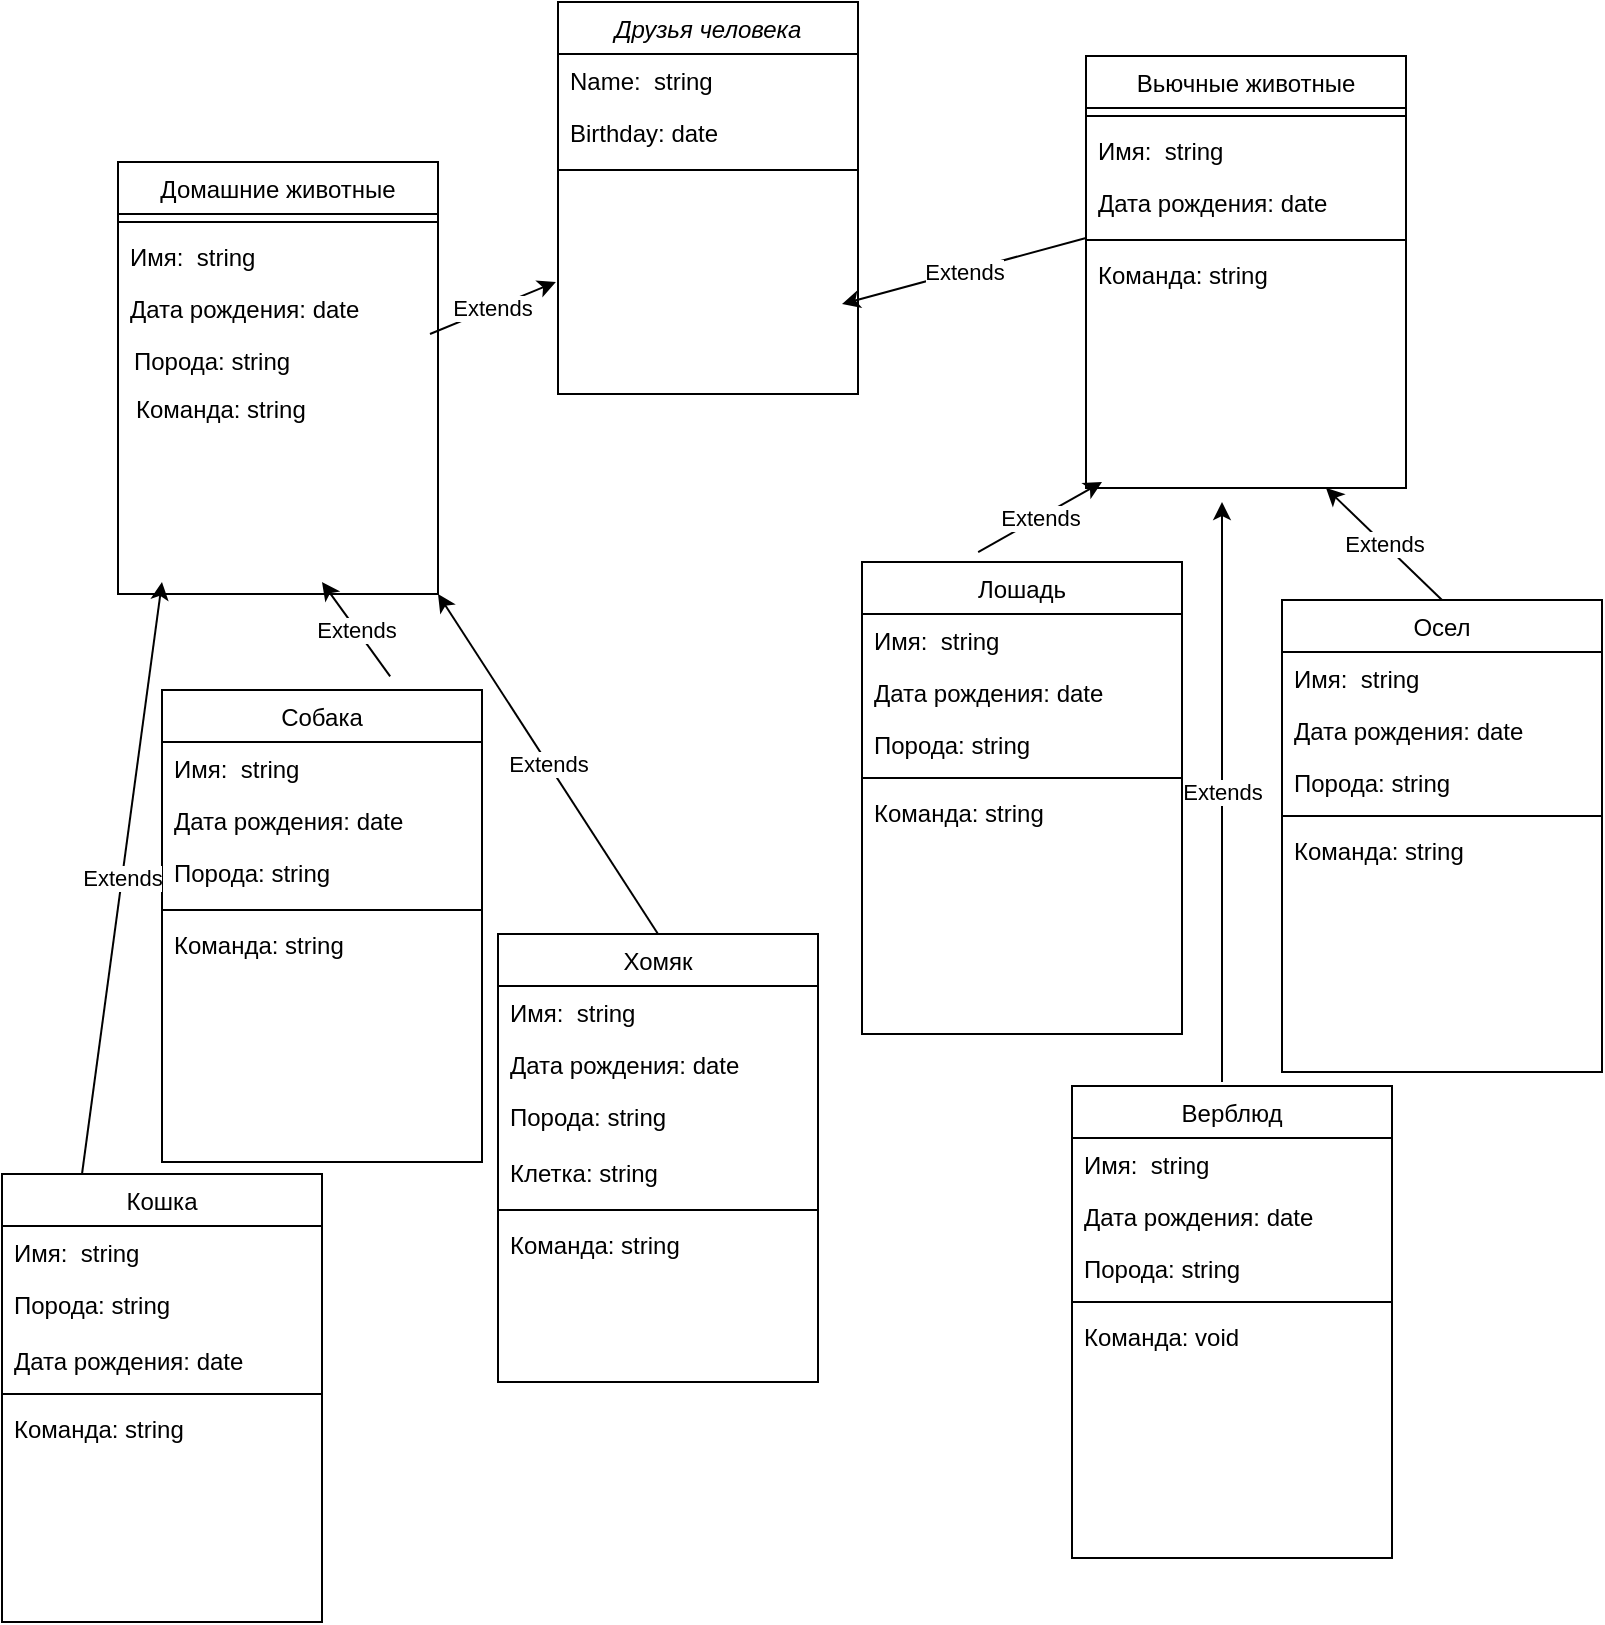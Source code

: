 <mxfile>
    <diagram id="C5RBs43oDa-KdzZeNtuy" name="Page-1">
        <mxGraphModel dx="569" dy="266" grid="1" gridSize="10" guides="1" tooltips="1" connect="1" arrows="1" fold="1" page="1" pageScale="1" pageWidth="827" pageHeight="1169" math="0" shadow="0">
            <root>
                <mxCell id="WIyWlLk6GJQsqaUBKTNV-0"/>
                <mxCell id="WIyWlLk6GJQsqaUBKTNV-1" parent="WIyWlLk6GJQsqaUBKTNV-0"/>
                <mxCell id="zkfFHV4jXpPFQw0GAbJ--0" value="Друзья человека" style="swimlane;fontStyle=2;align=center;verticalAlign=top;childLayout=stackLayout;horizontal=1;startSize=26;horizontalStack=0;resizeParent=1;resizeLast=0;collapsible=1;marginBottom=0;rounded=0;shadow=0;strokeWidth=1;" parent="WIyWlLk6GJQsqaUBKTNV-1" vertex="1">
                    <mxGeometry x="298" y="10" width="150" height="196" as="geometry">
                        <mxRectangle x="230" y="140" width="160" height="26" as="alternateBounds"/>
                    </mxGeometry>
                </mxCell>
                <mxCell id="zkfFHV4jXpPFQw0GAbJ--1" value="Name:  string" style="text;align=left;verticalAlign=top;spacingLeft=4;spacingRight=4;overflow=hidden;rotatable=0;points=[[0,0.5],[1,0.5]];portConstraint=eastwest;" parent="zkfFHV4jXpPFQw0GAbJ--0" vertex="1">
                    <mxGeometry y="26" width="150" height="26" as="geometry"/>
                </mxCell>
                <mxCell id="ImEQgdKSGfdx5Rr0kW-2-11" value="Birthday: date" style="text;align=left;verticalAlign=top;spacingLeft=4;spacingRight=4;overflow=hidden;rotatable=0;points=[[0,0.5],[1,0.5]];portConstraint=eastwest;rounded=0;shadow=0;html=0;" parent="zkfFHV4jXpPFQw0GAbJ--0" vertex="1">
                    <mxGeometry y="52" width="150" height="28" as="geometry"/>
                </mxCell>
                <mxCell id="zkfFHV4jXpPFQw0GAbJ--4" value="" style="line;html=1;strokeWidth=1;align=left;verticalAlign=middle;spacingTop=-1;spacingLeft=3;spacingRight=3;rotatable=0;labelPosition=right;points=[];portConstraint=eastwest;" parent="zkfFHV4jXpPFQw0GAbJ--0" vertex="1">
                    <mxGeometry y="80" width="150" height="8" as="geometry"/>
                </mxCell>
                <mxCell id="zkfFHV4jXpPFQw0GAbJ--6" value="Собака" style="swimlane;fontStyle=0;align=center;verticalAlign=top;childLayout=stackLayout;horizontal=1;startSize=26;horizontalStack=0;resizeParent=1;resizeLast=0;collapsible=1;marginBottom=0;rounded=0;shadow=0;strokeWidth=1;" parent="WIyWlLk6GJQsqaUBKTNV-1" vertex="1">
                    <mxGeometry x="100" y="354" width="160" height="236" as="geometry">
                        <mxRectangle x="130" y="380" width="160" height="26" as="alternateBounds"/>
                    </mxGeometry>
                </mxCell>
                <mxCell id="zkfFHV4jXpPFQw0GAbJ--7" value="Имя:  string" style="text;align=left;verticalAlign=top;spacingLeft=4;spacingRight=4;overflow=hidden;rotatable=0;points=[[0,0.5],[1,0.5]];portConstraint=eastwest;" parent="zkfFHV4jXpPFQw0GAbJ--6" vertex="1">
                    <mxGeometry y="26" width="160" height="26" as="geometry"/>
                </mxCell>
                <mxCell id="zkfFHV4jXpPFQw0GAbJ--8" value="Дата рождения: date" style="text;align=left;verticalAlign=top;spacingLeft=4;spacingRight=4;overflow=hidden;rotatable=0;points=[[0,0.5],[1,0.5]];portConstraint=eastwest;rounded=0;shadow=0;html=0;" parent="zkfFHV4jXpPFQw0GAbJ--6" vertex="1">
                    <mxGeometry y="52" width="160" height="26" as="geometry"/>
                </mxCell>
                <mxCell id="1" value="Порода: string" style="text;align=left;verticalAlign=top;spacingLeft=4;spacingRight=4;overflow=hidden;rotatable=0;points=[[0,0.5],[1,0.5]];portConstraint=eastwest;rounded=0;shadow=0;html=0;" parent="zkfFHV4jXpPFQw0GAbJ--6" vertex="1">
                    <mxGeometry y="78" width="160" height="28" as="geometry"/>
                </mxCell>
                <mxCell id="zkfFHV4jXpPFQw0GAbJ--9" value="" style="line;html=1;strokeWidth=1;align=left;verticalAlign=middle;spacingTop=-1;spacingLeft=3;spacingRight=3;rotatable=0;labelPosition=right;points=[];portConstraint=eastwest;" parent="zkfFHV4jXpPFQw0GAbJ--6" vertex="1">
                    <mxGeometry y="106" width="160" height="8" as="geometry"/>
                </mxCell>
                <mxCell id="ImEQgdKSGfdx5Rr0kW-2-83" value="Команда: string" style="text;align=left;verticalAlign=top;spacingLeft=4;spacingRight=4;overflow=hidden;rotatable=0;points=[[0,0.5],[1,0.5]];portConstraint=eastwest;" parent="zkfFHV4jXpPFQw0GAbJ--6" vertex="1">
                    <mxGeometry y="114" width="160" height="30" as="geometry"/>
                </mxCell>
                <mxCell id="zkfFHV4jXpPFQw0GAbJ--17" value="Вьючные животные" style="swimlane;fontStyle=0;align=center;verticalAlign=top;childLayout=stackLayout;horizontal=1;startSize=26;horizontalStack=0;resizeParent=1;resizeLast=0;collapsible=1;marginBottom=0;rounded=0;shadow=0;strokeWidth=1;" parent="WIyWlLk6GJQsqaUBKTNV-1" vertex="1">
                    <mxGeometry x="562" y="37" width="160" height="216" as="geometry">
                        <mxRectangle x="550" y="140" width="160" height="26" as="alternateBounds"/>
                    </mxGeometry>
                </mxCell>
                <mxCell id="zkfFHV4jXpPFQw0GAbJ--23" value="" style="line;html=1;strokeWidth=1;align=left;verticalAlign=middle;spacingTop=-1;spacingLeft=3;spacingRight=3;rotatable=0;labelPosition=right;points=[];portConstraint=eastwest;" parent="zkfFHV4jXpPFQw0GAbJ--17" vertex="1">
                    <mxGeometry y="26" width="160" height="8" as="geometry"/>
                </mxCell>
                <mxCell id="ImEQgdKSGfdx5Rr0kW-2-9" value="Имя:  string" style="text;align=left;verticalAlign=top;spacingLeft=4;spacingRight=4;overflow=hidden;rotatable=0;points=[[0,0.5],[1,0.5]];portConstraint=eastwest;" parent="zkfFHV4jXpPFQw0GAbJ--17" vertex="1">
                    <mxGeometry y="34" width="160" height="26" as="geometry"/>
                </mxCell>
                <mxCell id="zkfFHV4jXpPFQw0GAbJ--2" value="Дата рождения: date" style="text;align=left;verticalAlign=top;spacingLeft=4;spacingRight=4;overflow=hidden;rotatable=0;points=[[0,0.5],[1,0.5]];portConstraint=eastwest;rounded=0;shadow=0;html=0;" parent="zkfFHV4jXpPFQw0GAbJ--17" vertex="1">
                    <mxGeometry y="60" width="160" height="28" as="geometry"/>
                </mxCell>
                <mxCell id="ImEQgdKSGfdx5Rr0kW-2-20" value="" style="line;html=1;strokeWidth=1;align=left;verticalAlign=middle;spacingTop=-1;spacingLeft=3;spacingRight=3;rotatable=0;labelPosition=right;points=[];portConstraint=eastwest;" parent="zkfFHV4jXpPFQw0GAbJ--17" vertex="1">
                    <mxGeometry y="88" width="160" height="8" as="geometry"/>
                </mxCell>
                <mxCell id="ImEQgdKSGfdx5Rr0kW-2-19" value="Команда: string" style="text;align=left;verticalAlign=top;spacingLeft=4;spacingRight=4;overflow=hidden;rotatable=0;points=[[0,0.5],[1,0.5]];portConstraint=eastwest;" parent="zkfFHV4jXpPFQw0GAbJ--17" vertex="1">
                    <mxGeometry y="96" width="160" height="30" as="geometry"/>
                </mxCell>
                <mxCell id="ImEQgdKSGfdx5Rr0kW-2-7" value="" style="endArrow=classic;html=1;rounded=0;exitX=0;exitY=0.375;exitDx=0;exitDy=0;exitPerimeter=0;" parent="WIyWlLk6GJQsqaUBKTNV-1" source="ImEQgdKSGfdx5Rr0kW-2-20" edge="1">
                    <mxGeometry relative="1" as="geometry">
                        <mxPoint x="591" y="160" as="sourcePoint"/>
                        <mxPoint x="440" y="161" as="targetPoint"/>
                    </mxGeometry>
                </mxCell>
                <mxCell id="ImEQgdKSGfdx5Rr0kW-2-8" value="Extends" style="edgeLabel;resizable=0;html=1;align=center;verticalAlign=middle;" parent="ImEQgdKSGfdx5Rr0kW-2-7" connectable="0" vertex="1">
                    <mxGeometry relative="1" as="geometry"/>
                </mxCell>
                <mxCell id="ImEQgdKSGfdx5Rr0kW-2-12" value="Домашние животные" style="swimlane;fontStyle=0;align=center;verticalAlign=top;childLayout=stackLayout;horizontal=1;startSize=26;horizontalStack=0;resizeParent=1;resizeLast=0;collapsible=1;marginBottom=0;rounded=0;shadow=0;strokeWidth=1;" parent="WIyWlLk6GJQsqaUBKTNV-1" vertex="1">
                    <mxGeometry x="78" y="90" width="160" height="216" as="geometry">
                        <mxRectangle x="550" y="140" width="160" height="26" as="alternateBounds"/>
                    </mxGeometry>
                </mxCell>
                <mxCell id="ImEQgdKSGfdx5Rr0kW-2-13" value="" style="line;html=1;strokeWidth=1;align=left;verticalAlign=middle;spacingTop=-1;spacingLeft=3;spacingRight=3;rotatable=0;labelPosition=right;points=[];portConstraint=eastwest;" parent="ImEQgdKSGfdx5Rr0kW-2-12" vertex="1">
                    <mxGeometry y="26" width="160" height="8" as="geometry"/>
                </mxCell>
                <mxCell id="ImEQgdKSGfdx5Rr0kW-2-14" value="Имя:  string" style="text;align=left;verticalAlign=top;spacingLeft=4;spacingRight=4;overflow=hidden;rotatable=0;points=[[0,0.5],[1,0.5]];portConstraint=eastwest;" parent="ImEQgdKSGfdx5Rr0kW-2-12" vertex="1">
                    <mxGeometry y="34" width="160" height="26" as="geometry"/>
                </mxCell>
                <mxCell id="0" value="Дата рождения: date" style="text;align=left;verticalAlign=top;spacingLeft=4;spacingRight=4;overflow=hidden;rotatable=0;points=[[0,0.5],[1,0.5]];portConstraint=eastwest;rounded=0;shadow=0;html=0;" parent="ImEQgdKSGfdx5Rr0kW-2-12" vertex="1">
                    <mxGeometry y="60" width="160" height="28" as="geometry"/>
                </mxCell>
                <mxCell id="ImEQgdKSGfdx5Rr0kW-2-25" value="" style="endArrow=classic;html=1;rounded=0;exitX=0.975;exitY=0.115;exitDx=0;exitDy=0;entryX=-0.007;entryY=0.867;entryDx=0;entryDy=0;entryPerimeter=0;exitPerimeter=0;" parent="WIyWlLk6GJQsqaUBKTNV-1" edge="1">
                    <mxGeometry relative="1" as="geometry">
                        <mxPoint x="234" y="175.99" as="sourcePoint"/>
                        <mxPoint x="296.95" y="150.01" as="targetPoint"/>
                        <Array as="points"/>
                    </mxGeometry>
                </mxCell>
                <mxCell id="ImEQgdKSGfdx5Rr0kW-2-26" value="Extends" style="edgeLabel;resizable=0;html=1;align=center;verticalAlign=middle;" parent="ImEQgdKSGfdx5Rr0kW-2-25" connectable="0" vertex="1">
                    <mxGeometry relative="1" as="geometry">
                        <mxPoint x="-1" as="offset"/>
                    </mxGeometry>
                </mxCell>
                <mxCell id="ImEQgdKSGfdx5Rr0kW-2-27" value="Хомяк" style="swimlane;fontStyle=0;align=center;verticalAlign=top;childLayout=stackLayout;horizontal=1;startSize=26;horizontalStack=0;resizeParent=1;resizeLast=0;collapsible=1;marginBottom=0;rounded=0;shadow=0;strokeWidth=1;" parent="WIyWlLk6GJQsqaUBKTNV-1" vertex="1">
                    <mxGeometry x="268" y="476" width="160" height="224" as="geometry">
                        <mxRectangle x="130" y="380" width="160" height="26" as="alternateBounds"/>
                    </mxGeometry>
                </mxCell>
                <mxCell id="ImEQgdKSGfdx5Rr0kW-2-28" value="Имя:  string" style="text;align=left;verticalAlign=top;spacingLeft=4;spacingRight=4;overflow=hidden;rotatable=0;points=[[0,0.5],[1,0.5]];portConstraint=eastwest;" parent="ImEQgdKSGfdx5Rr0kW-2-27" vertex="1">
                    <mxGeometry y="26" width="160" height="26" as="geometry"/>
                </mxCell>
                <mxCell id="ImEQgdKSGfdx5Rr0kW-2-29" value="Дата рождения: date" style="text;align=left;verticalAlign=top;spacingLeft=4;spacingRight=4;overflow=hidden;rotatable=0;points=[[0,0.5],[1,0.5]];portConstraint=eastwest;rounded=0;shadow=0;html=0;" parent="ImEQgdKSGfdx5Rr0kW-2-27" vertex="1">
                    <mxGeometry y="52" width="160" height="26" as="geometry"/>
                </mxCell>
                <mxCell id="6" value="Порода: string" style="text;align=left;verticalAlign=top;spacingLeft=4;spacingRight=4;overflow=hidden;rotatable=0;points=[[0,0.5],[1,0.5]];portConstraint=eastwest;rounded=0;shadow=0;html=0;" parent="ImEQgdKSGfdx5Rr0kW-2-27" vertex="1">
                    <mxGeometry y="78" width="160" height="28" as="geometry"/>
                </mxCell>
                <mxCell id="2" value="Клетка: string" style="text;align=left;verticalAlign=top;spacingLeft=4;spacingRight=4;overflow=hidden;rotatable=0;points=[[0,0.5],[1,0.5]];portConstraint=eastwest;rounded=0;shadow=0;html=0;" parent="ImEQgdKSGfdx5Rr0kW-2-27" vertex="1">
                    <mxGeometry y="106" width="160" height="28" as="geometry"/>
                </mxCell>
                <mxCell id="ImEQgdKSGfdx5Rr0kW-2-30" value="" style="line;html=1;strokeWidth=1;align=left;verticalAlign=middle;spacingTop=-1;spacingLeft=3;spacingRight=3;rotatable=0;labelPosition=right;points=[];portConstraint=eastwest;" parent="ImEQgdKSGfdx5Rr0kW-2-27" vertex="1">
                    <mxGeometry y="134" width="160" height="8" as="geometry"/>
                </mxCell>
                <mxCell id="ImEQgdKSGfdx5Rr0kW-2-95" value="Команда: string" style="text;align=left;verticalAlign=top;spacingLeft=4;spacingRight=4;overflow=hidden;rotatable=0;points=[[0,0.5],[1,0.5]];portConstraint=eastwest;" parent="ImEQgdKSGfdx5Rr0kW-2-27" vertex="1">
                    <mxGeometry y="142" width="160" height="30" as="geometry"/>
                </mxCell>
                <mxCell id="ImEQgdKSGfdx5Rr0kW-2-33" value="Кошка" style="swimlane;fontStyle=0;align=center;verticalAlign=top;childLayout=stackLayout;horizontal=1;startSize=26;horizontalStack=0;resizeParent=1;resizeLast=0;collapsible=1;marginBottom=0;rounded=0;shadow=0;strokeWidth=1;" parent="WIyWlLk6GJQsqaUBKTNV-1" vertex="1">
                    <mxGeometry x="20" y="596" width="160" height="224" as="geometry">
                        <mxRectangle x="130" y="380" width="160" height="26" as="alternateBounds"/>
                    </mxGeometry>
                </mxCell>
                <mxCell id="ImEQgdKSGfdx5Rr0kW-2-34" value="Имя:  string" style="text;align=left;verticalAlign=top;spacingLeft=4;spacingRight=4;overflow=hidden;rotatable=0;points=[[0,0.5],[1,0.5]];portConstraint=eastwest;" parent="ImEQgdKSGfdx5Rr0kW-2-33" vertex="1">
                    <mxGeometry y="26" width="160" height="26" as="geometry"/>
                </mxCell>
                <mxCell id="3" value="Порода: string" style="text;align=left;verticalAlign=top;spacingLeft=4;spacingRight=4;overflow=hidden;rotatable=0;points=[[0,0.5],[1,0.5]];portConstraint=eastwest;rounded=0;shadow=0;html=0;" parent="ImEQgdKSGfdx5Rr0kW-2-33" vertex="1">
                    <mxGeometry y="52" width="160" height="28" as="geometry"/>
                </mxCell>
                <mxCell id="ImEQgdKSGfdx5Rr0kW-2-35" value="Дата рождения: date" style="text;align=left;verticalAlign=top;spacingLeft=4;spacingRight=4;overflow=hidden;rotatable=0;points=[[0,0.5],[1,0.5]];portConstraint=eastwest;rounded=0;shadow=0;html=0;" parent="ImEQgdKSGfdx5Rr0kW-2-33" vertex="1">
                    <mxGeometry y="80" width="160" height="26" as="geometry"/>
                </mxCell>
                <mxCell id="ImEQgdKSGfdx5Rr0kW-2-36" value="" style="line;html=1;strokeWidth=1;align=left;verticalAlign=middle;spacingTop=-1;spacingLeft=3;spacingRight=3;rotatable=0;labelPosition=right;points=[];portConstraint=eastwest;" parent="ImEQgdKSGfdx5Rr0kW-2-33" vertex="1">
                    <mxGeometry y="106" width="160" height="8" as="geometry"/>
                </mxCell>
                <mxCell id="ImEQgdKSGfdx5Rr0kW-2-92" value="Команда: string" style="text;align=left;verticalAlign=top;spacingLeft=4;spacingRight=4;overflow=hidden;rotatable=0;points=[[0,0.5],[1,0.5]];portConstraint=eastwest;" parent="ImEQgdKSGfdx5Rr0kW-2-33" vertex="1">
                    <mxGeometry y="114" width="160" height="30" as="geometry"/>
                </mxCell>
                <mxCell id="ImEQgdKSGfdx5Rr0kW-2-39" value="Лошадь" style="swimlane;fontStyle=0;align=center;verticalAlign=top;childLayout=stackLayout;horizontal=1;startSize=26;horizontalStack=0;resizeParent=1;resizeLast=0;collapsible=1;marginBottom=0;rounded=0;shadow=0;strokeWidth=1;" parent="WIyWlLk6GJQsqaUBKTNV-1" vertex="1">
                    <mxGeometry x="450" y="290" width="160" height="236" as="geometry">
                        <mxRectangle x="130" y="380" width="160" height="26" as="alternateBounds"/>
                    </mxGeometry>
                </mxCell>
                <mxCell id="ImEQgdKSGfdx5Rr0kW-2-40" value="Имя:  string" style="text;align=left;verticalAlign=top;spacingLeft=4;spacingRight=4;overflow=hidden;rotatable=0;points=[[0,0.5],[1,0.5]];portConstraint=eastwest;" parent="ImEQgdKSGfdx5Rr0kW-2-39" vertex="1">
                    <mxGeometry y="26" width="160" height="26" as="geometry"/>
                </mxCell>
                <mxCell id="ImEQgdKSGfdx5Rr0kW-2-63" value="Дата рождения: date" style="text;align=left;verticalAlign=top;spacingLeft=4;spacingRight=4;overflow=hidden;rotatable=0;points=[[0,0.5],[1,0.5]];portConstraint=eastwest;rounded=0;shadow=0;html=0;" parent="ImEQgdKSGfdx5Rr0kW-2-39" vertex="1">
                    <mxGeometry y="52" width="160" height="26" as="geometry"/>
                </mxCell>
                <mxCell id="ImEQgdKSGfdx5Rr0kW-2-41" value="Порода: string" style="text;align=left;verticalAlign=top;spacingLeft=4;spacingRight=4;overflow=hidden;rotatable=0;points=[[0,0.5],[1,0.5]];portConstraint=eastwest;rounded=0;shadow=0;html=0;" parent="ImEQgdKSGfdx5Rr0kW-2-39" vertex="1">
                    <mxGeometry y="78" width="160" height="26" as="geometry"/>
                </mxCell>
                <mxCell id="ImEQgdKSGfdx5Rr0kW-2-42" value="" style="line;html=1;strokeWidth=1;align=left;verticalAlign=middle;spacingTop=-1;spacingLeft=3;spacingRight=3;rotatable=0;labelPosition=right;points=[];portConstraint=eastwest;" parent="ImEQgdKSGfdx5Rr0kW-2-39" vertex="1">
                    <mxGeometry y="104" width="160" height="8" as="geometry"/>
                </mxCell>
                <mxCell id="ImEQgdKSGfdx5Rr0kW-2-68" value="Команда: string" style="text;align=left;verticalAlign=top;spacingLeft=4;spacingRight=4;overflow=hidden;rotatable=0;points=[[0,0.5],[1,0.5]];portConstraint=eastwest;" parent="ImEQgdKSGfdx5Rr0kW-2-39" vertex="1">
                    <mxGeometry y="112" width="160" height="30" as="geometry"/>
                </mxCell>
                <mxCell id="ImEQgdKSGfdx5Rr0kW-2-45" value="Верблюд" style="swimlane;fontStyle=0;align=center;verticalAlign=top;childLayout=stackLayout;horizontal=1;startSize=26;horizontalStack=0;resizeParent=1;resizeLast=0;collapsible=1;marginBottom=0;rounded=0;shadow=0;strokeWidth=1;" parent="WIyWlLk6GJQsqaUBKTNV-1" vertex="1">
                    <mxGeometry x="555" y="552" width="160" height="236" as="geometry">
                        <mxRectangle x="130" y="380" width="160" height="26" as="alternateBounds"/>
                    </mxGeometry>
                </mxCell>
                <mxCell id="ImEQgdKSGfdx5Rr0kW-2-46" value="Имя:  string" style="text;align=left;verticalAlign=top;spacingLeft=4;spacingRight=4;overflow=hidden;rotatable=0;points=[[0,0.5],[1,0.5]];portConstraint=eastwest;" parent="ImEQgdKSGfdx5Rr0kW-2-45" vertex="1">
                    <mxGeometry y="26" width="160" height="26" as="geometry"/>
                </mxCell>
                <mxCell id="ImEQgdKSGfdx5Rr0kW-2-47" value="Дата рождения: date" style="text;align=left;verticalAlign=top;spacingLeft=4;spacingRight=4;overflow=hidden;rotatable=0;points=[[0,0.5],[1,0.5]];portConstraint=eastwest;rounded=0;shadow=0;html=0;" parent="ImEQgdKSGfdx5Rr0kW-2-45" vertex="1">
                    <mxGeometry y="52" width="160" height="26" as="geometry"/>
                </mxCell>
                <mxCell id="ImEQgdKSGfdx5Rr0kW-2-65" value="Порода: string" style="text;align=left;verticalAlign=top;spacingLeft=4;spacingRight=4;overflow=hidden;rotatable=0;points=[[0,0.5],[1,0.5]];portConstraint=eastwest;rounded=0;shadow=0;html=0;" parent="ImEQgdKSGfdx5Rr0kW-2-45" vertex="1">
                    <mxGeometry y="78" width="160" height="26" as="geometry"/>
                </mxCell>
                <mxCell id="ImEQgdKSGfdx5Rr0kW-2-48" value="" style="line;html=1;strokeWidth=1;align=left;verticalAlign=middle;spacingTop=-1;spacingLeft=3;spacingRight=3;rotatable=0;labelPosition=right;points=[];portConstraint=eastwest;" parent="ImEQgdKSGfdx5Rr0kW-2-45" vertex="1">
                    <mxGeometry y="104" width="160" height="8" as="geometry"/>
                </mxCell>
                <mxCell id="ImEQgdKSGfdx5Rr0kW-2-70" value="Команда: void" style="text;align=left;verticalAlign=top;spacingLeft=4;spacingRight=4;overflow=hidden;rotatable=0;points=[[0,0.5],[1,0.5]];portConstraint=eastwest;" parent="ImEQgdKSGfdx5Rr0kW-2-45" vertex="1">
                    <mxGeometry y="112" width="160" height="30" as="geometry"/>
                </mxCell>
                <mxCell id="ImEQgdKSGfdx5Rr0kW-2-51" value="Осел" style="swimlane;fontStyle=0;align=center;verticalAlign=top;childLayout=stackLayout;horizontal=1;startSize=26;horizontalStack=0;resizeParent=1;resizeLast=0;collapsible=1;marginBottom=0;rounded=0;shadow=0;strokeWidth=1;" parent="WIyWlLk6GJQsqaUBKTNV-1" vertex="1">
                    <mxGeometry x="660" y="309" width="160" height="236" as="geometry">
                        <mxRectangle x="130" y="380" width="160" height="26" as="alternateBounds"/>
                    </mxGeometry>
                </mxCell>
                <mxCell id="ImEQgdKSGfdx5Rr0kW-2-52" value="Имя:  string" style="text;align=left;verticalAlign=top;spacingLeft=4;spacingRight=4;overflow=hidden;rotatable=0;points=[[0,0.5],[1,0.5]];portConstraint=eastwest;" parent="ImEQgdKSGfdx5Rr0kW-2-51" vertex="1">
                    <mxGeometry y="26" width="160" height="26" as="geometry"/>
                </mxCell>
                <mxCell id="ImEQgdKSGfdx5Rr0kW-2-53" value="Дата рождения: date" style="text;align=left;verticalAlign=top;spacingLeft=4;spacingRight=4;overflow=hidden;rotatable=0;points=[[0,0.5],[1,0.5]];portConstraint=eastwest;rounded=0;shadow=0;html=0;" parent="ImEQgdKSGfdx5Rr0kW-2-51" vertex="1">
                    <mxGeometry y="52" width="160" height="26" as="geometry"/>
                </mxCell>
                <mxCell id="ImEQgdKSGfdx5Rr0kW-2-64" value="Порода: string" style="text;align=left;verticalAlign=top;spacingLeft=4;spacingRight=4;overflow=hidden;rotatable=0;points=[[0,0.5],[1,0.5]];portConstraint=eastwest;rounded=0;shadow=0;html=0;" parent="ImEQgdKSGfdx5Rr0kW-2-51" vertex="1">
                    <mxGeometry y="78" width="160" height="26" as="geometry"/>
                </mxCell>
                <mxCell id="ImEQgdKSGfdx5Rr0kW-2-54" value="" style="line;html=1;strokeWidth=1;align=left;verticalAlign=middle;spacingTop=-1;spacingLeft=3;spacingRight=3;rotatable=0;labelPosition=right;points=[];portConstraint=eastwest;" parent="ImEQgdKSGfdx5Rr0kW-2-51" vertex="1">
                    <mxGeometry y="104" width="160" height="8" as="geometry"/>
                </mxCell>
                <mxCell id="ImEQgdKSGfdx5Rr0kW-2-73" value="Команда: string" style="text;align=left;verticalAlign=top;spacingLeft=4;spacingRight=4;overflow=hidden;rotatable=0;points=[[0,0.5],[1,0.5]];portConstraint=eastwest;" parent="ImEQgdKSGfdx5Rr0kW-2-51" vertex="1">
                    <mxGeometry y="112" width="160" height="30" as="geometry"/>
                </mxCell>
                <mxCell id="ImEQgdKSGfdx5Rr0kW-2-57" value="" style="endArrow=classic;html=1;rounded=0;exitX=0.713;exitY=-0.029;exitDx=0;exitDy=0;exitPerimeter=0;" parent="WIyWlLk6GJQsqaUBKTNV-1" source="zkfFHV4jXpPFQw0GAbJ--6" edge="1">
                    <mxGeometry relative="1" as="geometry">
                        <mxPoint x="370" y="330" as="sourcePoint"/>
                        <mxPoint x="180" y="300" as="targetPoint"/>
                    </mxGeometry>
                </mxCell>
                <mxCell id="ImEQgdKSGfdx5Rr0kW-2-58" value="Extends" style="edgeLabel;resizable=0;html=1;align=center;verticalAlign=middle;" parent="ImEQgdKSGfdx5Rr0kW-2-57" connectable="0" vertex="1">
                    <mxGeometry relative="1" as="geometry"/>
                </mxCell>
                <mxCell id="ImEQgdKSGfdx5Rr0kW-2-59" value="" style="endArrow=classic;html=1;rounded=0;exitX=0.5;exitY=0;exitDx=0;exitDy=0;entryX=1;entryY=1;entryDx=0;entryDy=0;" parent="WIyWlLk6GJQsqaUBKTNV-1" source="ImEQgdKSGfdx5Rr0kW-2-27" target="ImEQgdKSGfdx5Rr0kW-2-12" edge="1">
                    <mxGeometry relative="1" as="geometry">
                        <mxPoint x="174" y="366" as="sourcePoint"/>
                        <mxPoint x="190" y="310" as="targetPoint"/>
                    </mxGeometry>
                </mxCell>
                <mxCell id="ImEQgdKSGfdx5Rr0kW-2-60" value="Extends" style="edgeLabel;resizable=0;html=1;align=center;verticalAlign=middle;" parent="ImEQgdKSGfdx5Rr0kW-2-59" connectable="0" vertex="1">
                    <mxGeometry relative="1" as="geometry"/>
                </mxCell>
                <mxCell id="ImEQgdKSGfdx5Rr0kW-2-61" value="" style="endArrow=classic;html=1;rounded=0;exitX=0.25;exitY=0;exitDx=0;exitDy=0;" parent="WIyWlLk6GJQsqaUBKTNV-1" source="ImEQgdKSGfdx5Rr0kW-2-33" edge="1">
                    <mxGeometry relative="1" as="geometry">
                        <mxPoint x="184" y="376" as="sourcePoint"/>
                        <mxPoint x="100" y="300" as="targetPoint"/>
                    </mxGeometry>
                </mxCell>
                <mxCell id="ImEQgdKSGfdx5Rr0kW-2-62" value="Extends" style="edgeLabel;resizable=0;html=1;align=center;verticalAlign=middle;" parent="ImEQgdKSGfdx5Rr0kW-2-61" connectable="0" vertex="1">
                    <mxGeometry relative="1" as="geometry"/>
                </mxCell>
                <mxCell id="ImEQgdKSGfdx5Rr0kW-2-75" value="" style="endArrow=classic;html=1;rounded=0;" parent="WIyWlLk6GJQsqaUBKTNV-1" edge="1">
                    <mxGeometry relative="1" as="geometry">
                        <mxPoint x="630" y="550" as="sourcePoint"/>
                        <mxPoint x="630" y="260" as="targetPoint"/>
                    </mxGeometry>
                </mxCell>
                <mxCell id="ImEQgdKSGfdx5Rr0kW-2-76" value="Extends" style="edgeLabel;resizable=0;html=1;align=center;verticalAlign=middle;" parent="ImEQgdKSGfdx5Rr0kW-2-75" connectable="0" vertex="1">
                    <mxGeometry relative="1" as="geometry"/>
                </mxCell>
                <mxCell id="ImEQgdKSGfdx5Rr0kW-2-77" value="" style="endArrow=classic;html=1;rounded=0;exitX=0.363;exitY=-0.021;exitDx=0;exitDy=0;exitPerimeter=0;" parent="WIyWlLk6GJQsqaUBKTNV-1" source="ImEQgdKSGfdx5Rr0kW-2-39" edge="1">
                    <mxGeometry relative="1" as="geometry">
                        <mxPoint x="368" y="496" as="sourcePoint"/>
                        <mxPoint x="570" y="250" as="targetPoint"/>
                    </mxGeometry>
                </mxCell>
                <mxCell id="ImEQgdKSGfdx5Rr0kW-2-78" value="Extends" style="edgeLabel;resizable=0;html=1;align=center;verticalAlign=middle;" parent="ImEQgdKSGfdx5Rr0kW-2-77" connectable="0" vertex="1">
                    <mxGeometry relative="1" as="geometry"/>
                </mxCell>
                <mxCell id="ImEQgdKSGfdx5Rr0kW-2-79" value="" style="endArrow=classic;html=1;rounded=0;exitX=0.5;exitY=0;exitDx=0;exitDy=0;entryX=0.75;entryY=1;entryDx=0;entryDy=0;" parent="WIyWlLk6GJQsqaUBKTNV-1" source="ImEQgdKSGfdx5Rr0kW-2-51" target="zkfFHV4jXpPFQw0GAbJ--17" edge="1">
                    <mxGeometry relative="1" as="geometry">
                        <mxPoint x="358" y="486" as="sourcePoint"/>
                        <mxPoint x="248" y="303" as="targetPoint"/>
                    </mxGeometry>
                </mxCell>
                <mxCell id="ImEQgdKSGfdx5Rr0kW-2-80" value="Extends" style="edgeLabel;resizable=0;html=1;align=center;verticalAlign=middle;" parent="ImEQgdKSGfdx5Rr0kW-2-79" connectable="0" vertex="1">
                    <mxGeometry relative="1" as="geometry"/>
                </mxCell>
                <mxCell id="9" value="Порода: string" style="text;align=left;verticalAlign=top;spacingLeft=4;spacingRight=4;overflow=hidden;rotatable=0;points=[[0,0.5],[1,0.5]];portConstraint=eastwest;rounded=0;shadow=0;html=0;" vertex="1" parent="WIyWlLk6GJQsqaUBKTNV-1">
                    <mxGeometry x="80" y="176" width="160" height="28" as="geometry"/>
                </mxCell>
                <mxCell id="10" value="Команда: string" style="text;align=left;verticalAlign=top;spacingLeft=4;spacingRight=4;overflow=hidden;rotatable=0;points=[[0,0.5],[1,0.5]];portConstraint=eastwest;rounded=0;shadow=0;html=0;" vertex="1" parent="WIyWlLk6GJQsqaUBKTNV-1">
                    <mxGeometry x="81" y="200" width="160" height="28" as="geometry"/>
                </mxCell>
            </root>
        </mxGraphModel>
    </diagram>
</mxfile>